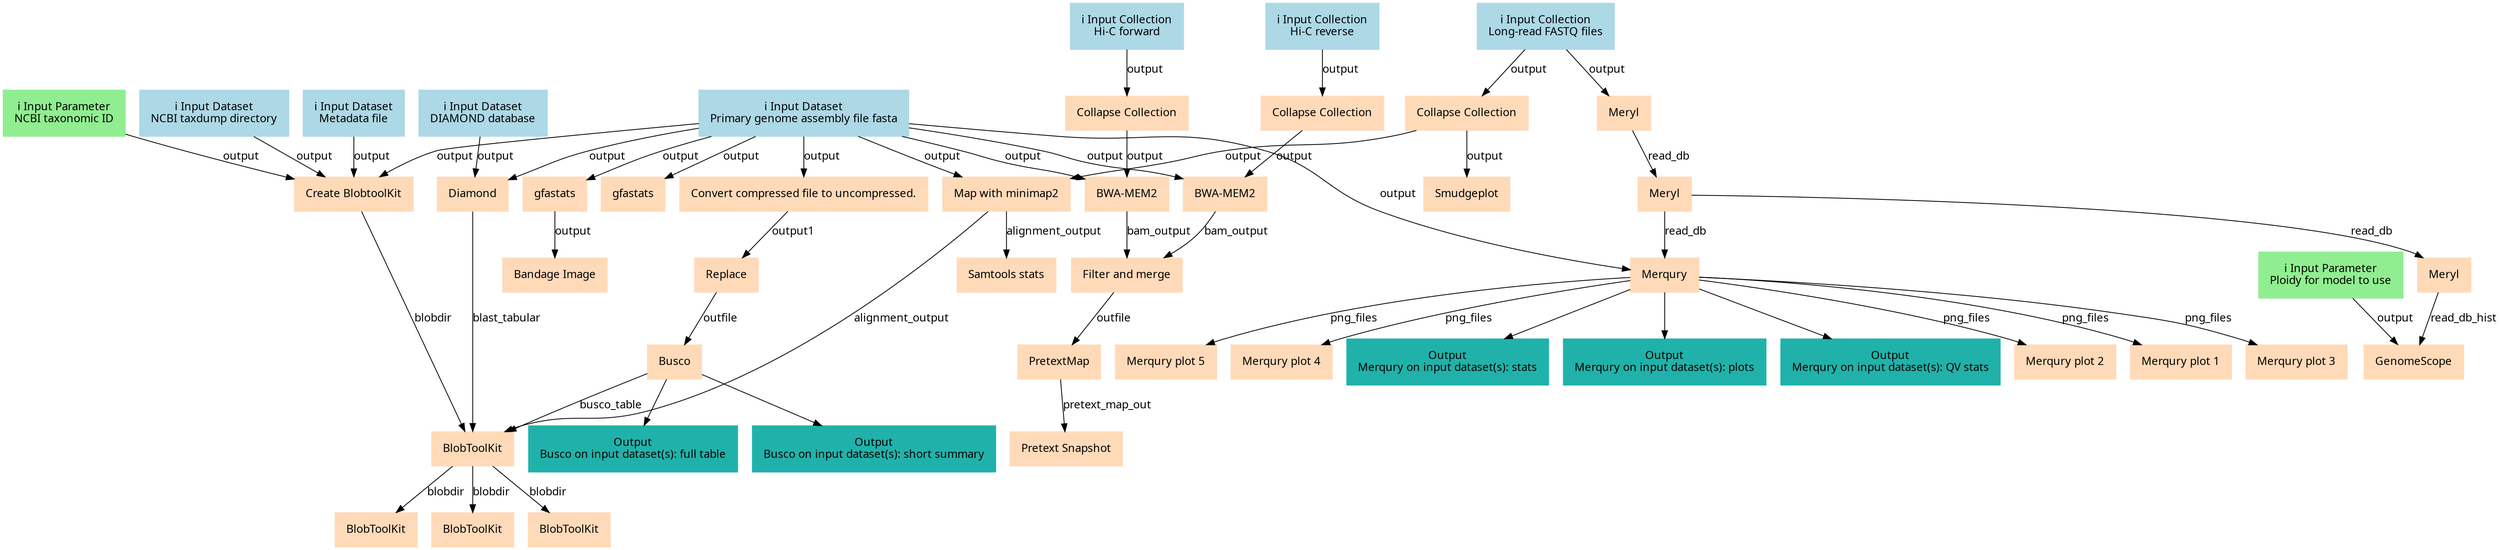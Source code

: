 digraph main {
  node [fontname="Atkinson Hyperlegible", shape=box, color=white,style=filled,color=peachpuff,margin="0.2,0.2"];
  edge [fontname="Atkinson Hyperlegible"];
  0[color=lightblue,label="ℹ️ Input Dataset\nMetadata file"]
  1[color=lightgreen,label="ℹ️ Input Parameter\nNCBI taxonomic ID"]
  2[color=lightblue,label="ℹ️ Input Dataset\nNCBI taxdump directory"]
  3[color=lightblue,label="ℹ️ Input Collection\nLong-read FASTQ files"]
  4[color=lightblue,label="ℹ️ Input Dataset\nPrimary genome assembly file fasta"]
  5[color=lightgreen,label="ℹ️ Input Parameter\nPloidy for model to use"]
  6[color=lightblue,label="ℹ️ Input Dataset\nDIAMOND database"]
  7[color=lightblue,label="ℹ️ Input Collection\nHi-C reverse"]
  8[color=lightblue,label="ℹ️ Input Collection\nHi-C forward"]
  9[label="Meryl"]
  3 -> 9 [label="output"]
  10[label="Collapse Collection"]
  3 -> 10 [label="output"]
  11[label="Create BlobtoolKit"]
  4 -> 11 [label="output"]
  0 -> 11 [label="output"]
  2 -> 11 [label="output"]
  1 -> 11 [label="output"]
  12[label="gfastats"]
  4 -> 12 [label="output"]
  13[label="Convert compressed file to uncompressed."]
  4 -> 13 [label="output"]
  14[label="gfastats"]
  4 -> 14 [label="output"]
  15[label="Diamond"]
  4 -> 15 [label="output"]
  6 -> 15 [label="output"]
  16[label="Collapse Collection"]
  7 -> 16 [label="output"]
  17[label="Collapse Collection"]
  8 -> 17 [label="output"]
  18[label="Meryl"]
  9 -> 18 [label="read_db"]
  19[label="Map with minimap2"]
  10 -> 19 [label="output"]
  4 -> 19 [label="output"]
  20[label="Smudgeplot"]
  10 -> 20 [label="output"]
  21[label="Replace"]
  13 -> 21 [label="output1"]
  22[label="Bandage Image"]
  14 -> 22 [label="output"]
  23[label="BWA-MEM2"]
  16 -> 23 [label="output"]
  4 -> 23 [label="output"]
  24[label="BWA-MEM2"]
  17 -> 24 [label="output"]
  4 -> 24 [label="output"]
  25[label="Merqury"]
  4 -> 25 [label="output"]
  18 -> 25 [label="read_db"]
  kd2dbf498515543b2bf2affed5c45100d[color=lightseagreen,label="Output\nMerqury on input dataset(s): stats"]
  25 -> kd2dbf498515543b2bf2affed5c45100d
  k0b43d206253f4c0ba1f4971402851c6d[color=lightseagreen,label="Output\nMerqury on input dataset(s): plots"]
  25 -> k0b43d206253f4c0ba1f4971402851c6d
  k811a77e8eb994dc79295f0000fcb9fe5[color=lightseagreen,label="Output\nMerqury on input dataset(s): QV stats"]
  25 -> k811a77e8eb994dc79295f0000fcb9fe5
  26[label="Meryl"]
  18 -> 26 [label="read_db"]
  27[label="Samtools stats"]
  19 -> 27 [label="alignment_output"]
  28[label="Busco"]
  21 -> 28 [label="outfile"]
  kaf98aae6f1a3493c9cef08e0926210d3[color=lightseagreen,label="Output\nBusco on input dataset(s): full table"]
  28 -> kaf98aae6f1a3493c9cef08e0926210d3
  k929439b7c68845ea848a97c13d3e0028[color=lightseagreen,label="Output\nBusco on input dataset(s): short summary"]
  28 -> k929439b7c68845ea848a97c13d3e0028
  29[label="Filter and merge"]
  24 -> 29 [label="bam_output"]
  23 -> 29 [label="bam_output"]
  30[label="Merqury plot 2"]
  25 -> 30 [label="png_files"]
  31[label="Merqury plot 1"]
  25 -> 31 [label="png_files"]
  32[label="Merqury plot 3"]
  25 -> 32 [label="png_files"]
  33[label="Merqury plot 5"]
  25 -> 33 [label="png_files"]
  34[label="Merqury plot 4"]
  25 -> 34 [label="png_files"]
  35[label="GenomeScope"]
  26 -> 35 [label="read_db_hist"]
  5 -> 35 [label="output"]
  36[label="BlobToolKit"]
  15 -> 36 [label="blast_tabular"]
  11 -> 36 [label="blobdir"]
  28 -> 36 [label="busco_table"]
  19 -> 36 [label="alignment_output"]
  37[label="PretextMap"]
  29 -> 37 [label="outfile"]
  38[label="BlobToolKit"]
  36 -> 38 [label="blobdir"]
  39[label="BlobToolKit"]
  36 -> 39 [label="blobdir"]
  40[label="BlobToolKit"]
  36 -> 40 [label="blobdir"]
  41[label="Pretext Snapshot"]
  37 -> 41 [label="pretext_map_out"]
}